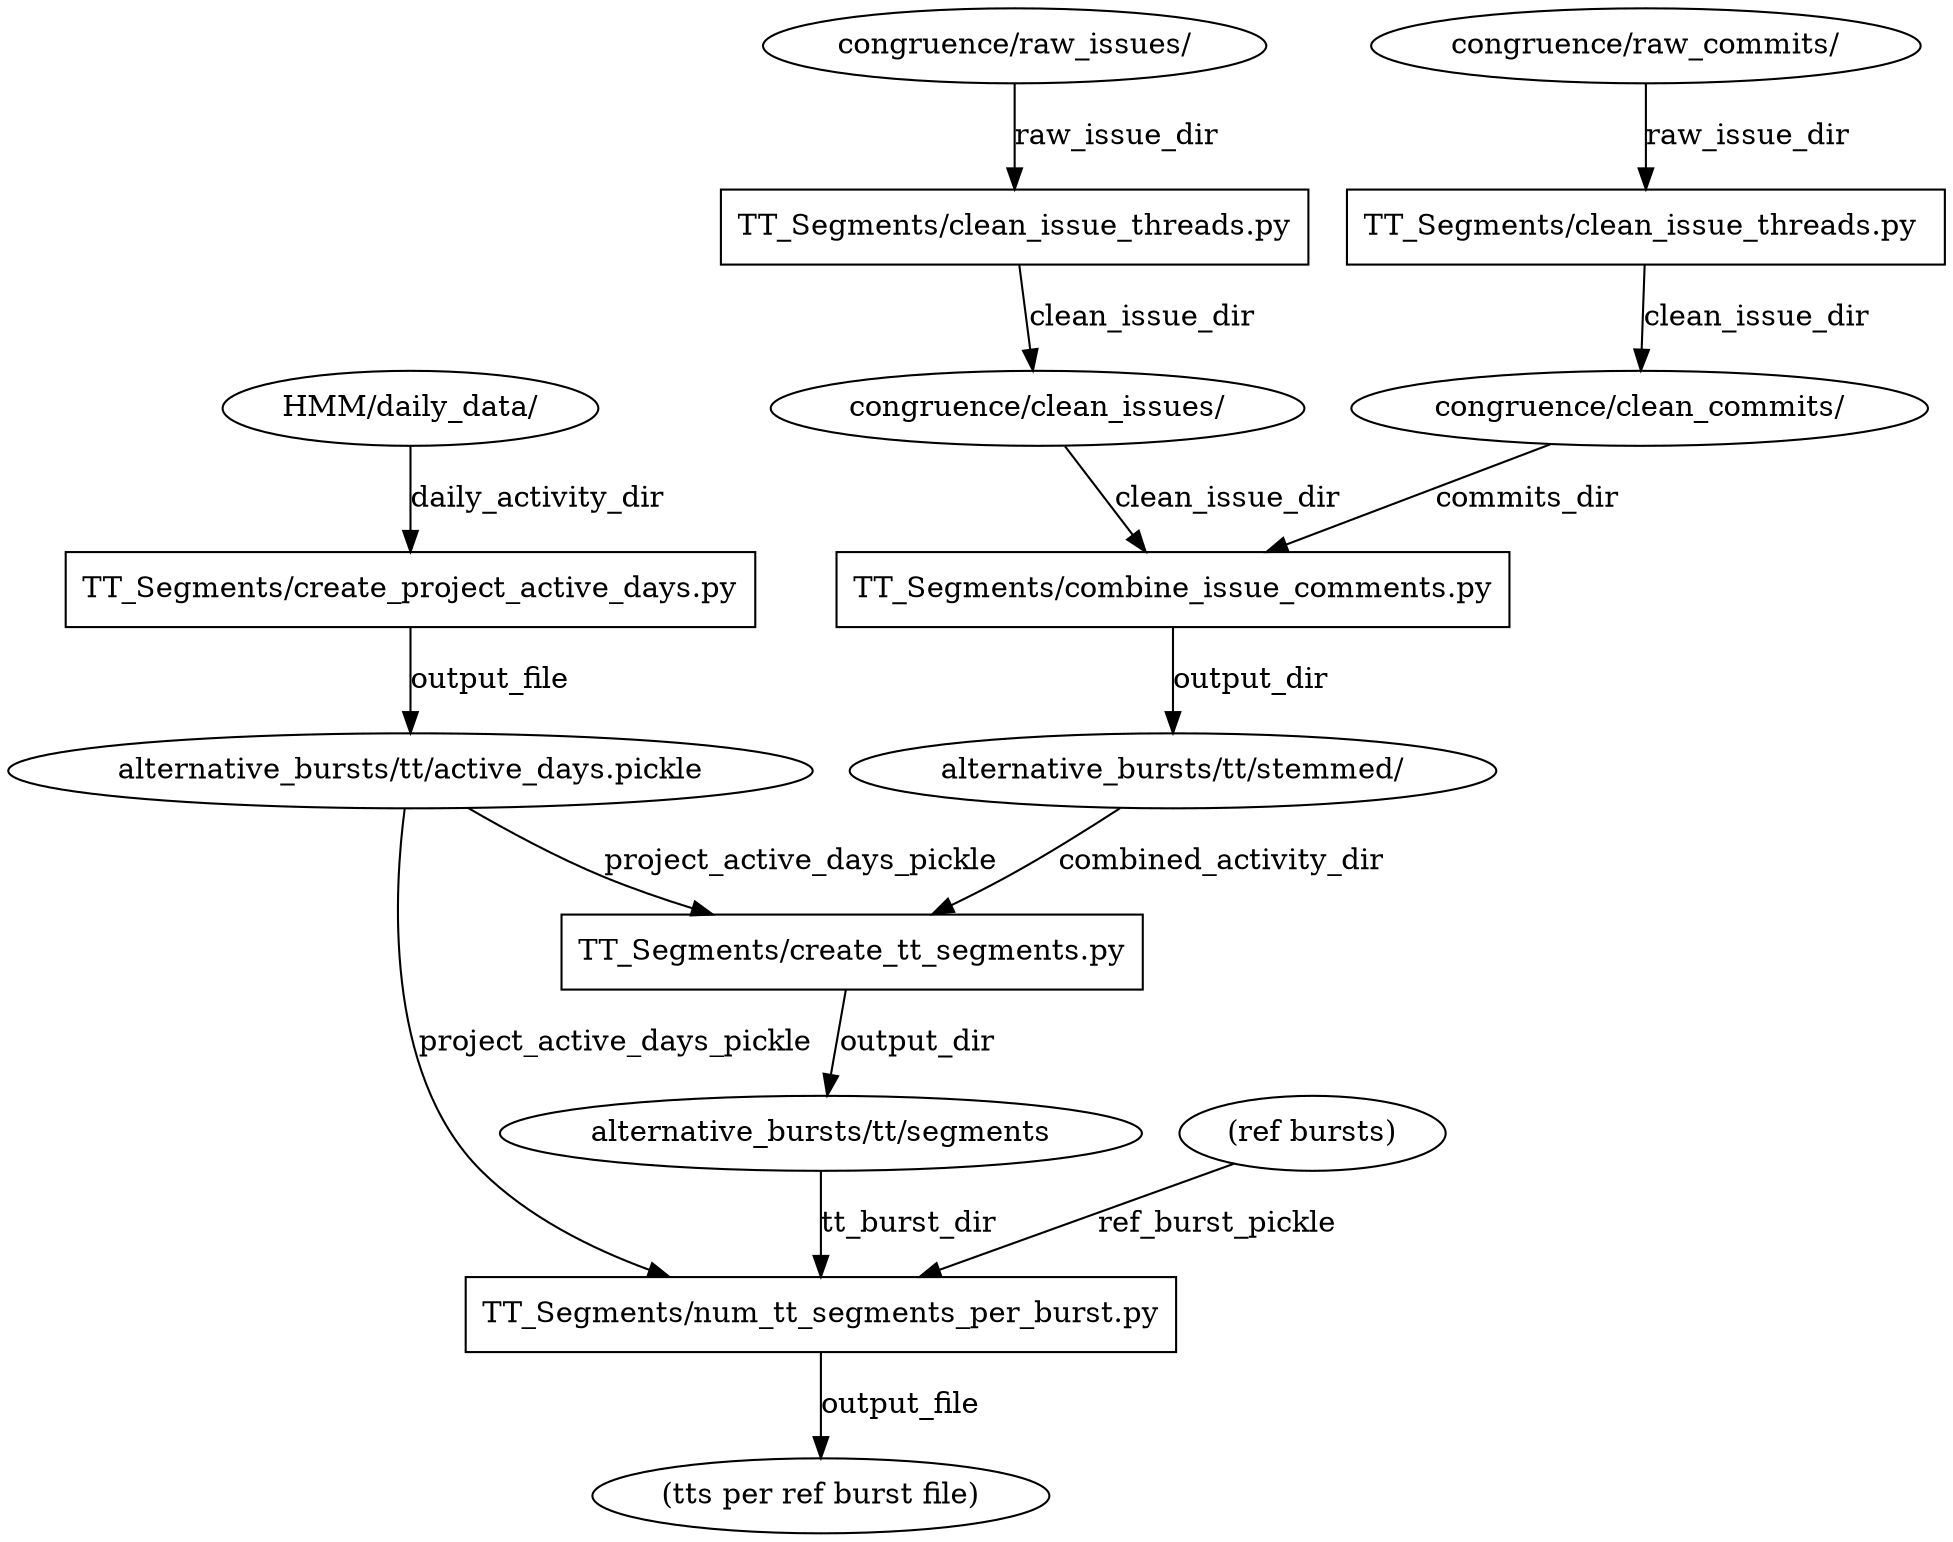 
DiGraph coordination_software {
    edge [labelfontsize=10.0];
    node [labelfontsize=14.0];
    
    "TT_Segments/combine_issue_comments.py" [shape=box];
    "TT_Segments/create_project_active_days.py" [shape=box];
    "TT_Segments/create_tt_segments.py" [shape=box];
    "TT_Segments/num_tt_segments_per_burst.py" [shape=box];
    "TT_Segments/clean_issue_threads.py" [shape=box];
    "TT_Segments/clean_issue_threads.py " [shape=box];

    "congruence/clean_issues/" -> "TT_Segments/combine_issue_comments.py" [label="clean_issue_dir"];
    "congruence/clean_commits/" -> "TT_Segments/combine_issue_comments.py" [label="commits_dir"];
    "TT_Segments/combine_issue_comments.py" -> "alternative_bursts/tt/stemmed/" [label="output_dir"];

    "HMM/daily_data/" -> "TT_Segments/create_project_active_days.py" [label="daily_activity_dir"];
    "TT_Segments/create_project_active_days.py" -> "alternative_bursts/tt/active_days.pickle" [label="output_file"];

    "alternative_bursts/tt/active_days.pickle" -> "TT_Segments/create_tt_segments.py" [label="project_active_days_pickle"];
    "alternative_bursts/tt/stemmed/" -> "TT_Segments/create_tt_segments.py" [label="combined_activity_dir"];
    "TT_Segments/create_tt_segments.py" -> "alternative_bursts/tt/segments" [label="output_dir"];

    "(ref bursts)" -> "TT_Segments/num_tt_segments_per_burst.py" [label="ref_burst_pickle"];
    "alternative_bursts/tt/segments" -> "TT_Segments/num_tt_segments_per_burst.py" [label="tt_burst_dir"];
    "alternative_bursts/tt/active_days.pickle" -> "TT_Segments/num_tt_segments_per_burst.py" [label="project_active_days_pickle"];
    "TT_Segments/num_tt_segments_per_burst.py" -> "(tts per ref burst file)" [label="output_file"];

    "congruence/raw_issues/" -> "TT_Segments/clean_issue_threads.py" [label="raw_issue_dir"];
    "TT_Segments/clean_issue_threads.py" -> "congruence/clean_issues/" [label="clean_issue_dir"];

    "congruence/raw_commits/" -> "TT_Segments/clean_issue_threads.py " [label="raw_issue_dir"];
    "TT_Segments/clean_issue_threads.py " -> "congruence/clean_commits/" [label="clean_issue_dir"];
}
